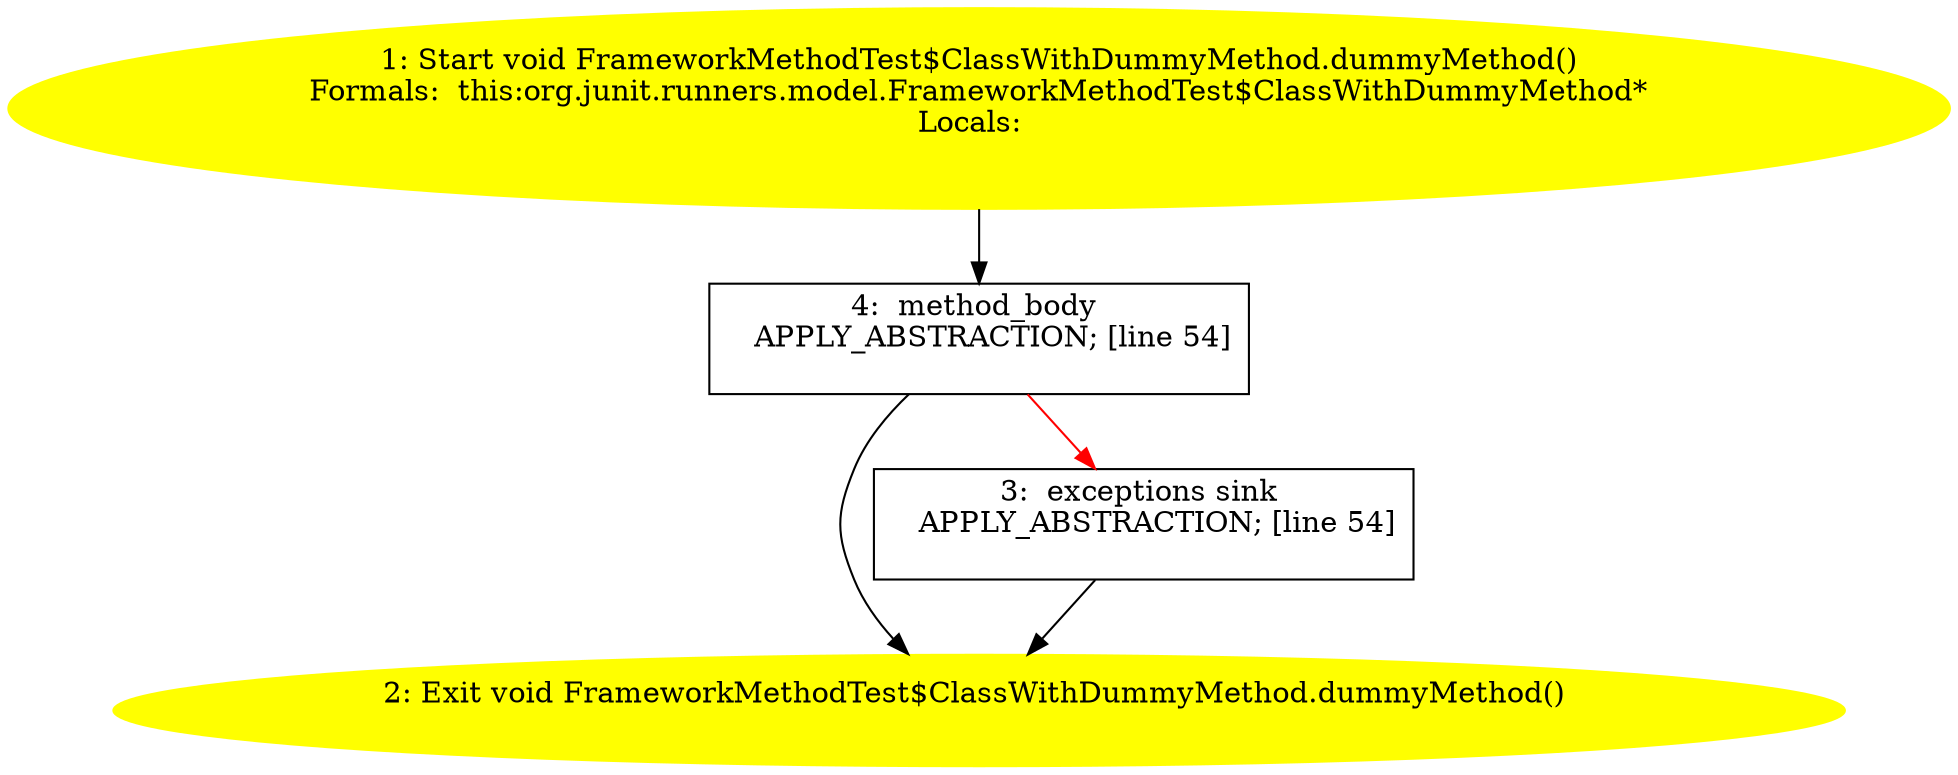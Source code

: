 /* @generated */
digraph cfg {
"org.junit.runners.model.FrameworkMethodTest$ClassWithDummyMethod.dummyMethod():void.c9eb8dc70afdc66e796d1f3f28bff382_1" [label="1: Start void FrameworkMethodTest$ClassWithDummyMethod.dummyMethod()\nFormals:  this:org.junit.runners.model.FrameworkMethodTest$ClassWithDummyMethod*\nLocals:  \n  " color=yellow style=filled]
	

	 "org.junit.runners.model.FrameworkMethodTest$ClassWithDummyMethod.dummyMethod():void.c9eb8dc70afdc66e796d1f3f28bff382_1" -> "org.junit.runners.model.FrameworkMethodTest$ClassWithDummyMethod.dummyMethod():void.c9eb8dc70afdc66e796d1f3f28bff382_4" ;
"org.junit.runners.model.FrameworkMethodTest$ClassWithDummyMethod.dummyMethod():void.c9eb8dc70afdc66e796d1f3f28bff382_2" [label="2: Exit void FrameworkMethodTest$ClassWithDummyMethod.dummyMethod() \n  " color=yellow style=filled]
	

"org.junit.runners.model.FrameworkMethodTest$ClassWithDummyMethod.dummyMethod():void.c9eb8dc70afdc66e796d1f3f28bff382_3" [label="3:  exceptions sink \n   APPLY_ABSTRACTION; [line 54]\n " shape="box"]
	

	 "org.junit.runners.model.FrameworkMethodTest$ClassWithDummyMethod.dummyMethod():void.c9eb8dc70afdc66e796d1f3f28bff382_3" -> "org.junit.runners.model.FrameworkMethodTest$ClassWithDummyMethod.dummyMethod():void.c9eb8dc70afdc66e796d1f3f28bff382_2" ;
"org.junit.runners.model.FrameworkMethodTest$ClassWithDummyMethod.dummyMethod():void.c9eb8dc70afdc66e796d1f3f28bff382_4" [label="4:  method_body \n   APPLY_ABSTRACTION; [line 54]\n " shape="box"]
	

	 "org.junit.runners.model.FrameworkMethodTest$ClassWithDummyMethod.dummyMethod():void.c9eb8dc70afdc66e796d1f3f28bff382_4" -> "org.junit.runners.model.FrameworkMethodTest$ClassWithDummyMethod.dummyMethod():void.c9eb8dc70afdc66e796d1f3f28bff382_2" ;
	 "org.junit.runners.model.FrameworkMethodTest$ClassWithDummyMethod.dummyMethod():void.c9eb8dc70afdc66e796d1f3f28bff382_4" -> "org.junit.runners.model.FrameworkMethodTest$ClassWithDummyMethod.dummyMethod():void.c9eb8dc70afdc66e796d1f3f28bff382_3" [color="red" ];
}

